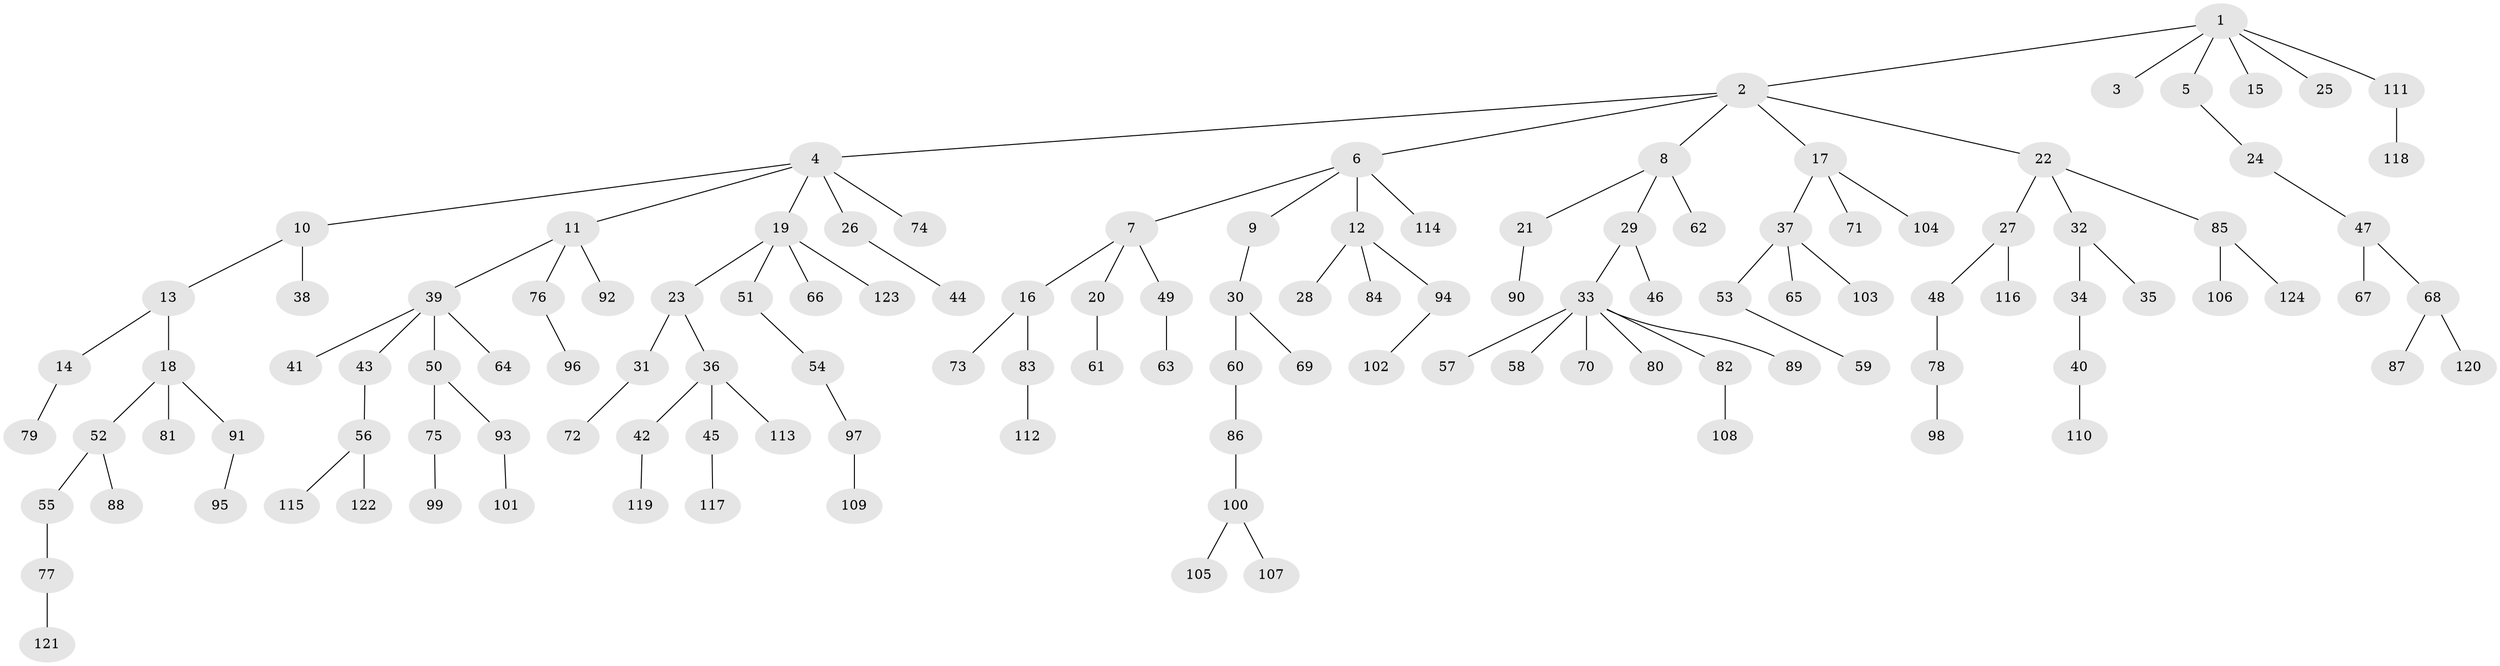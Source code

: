 // Generated by graph-tools (version 1.1) at 2025/11/02/27/25 16:11:27]
// undirected, 124 vertices, 123 edges
graph export_dot {
graph [start="1"]
  node [color=gray90,style=filled];
  1;
  2;
  3;
  4;
  5;
  6;
  7;
  8;
  9;
  10;
  11;
  12;
  13;
  14;
  15;
  16;
  17;
  18;
  19;
  20;
  21;
  22;
  23;
  24;
  25;
  26;
  27;
  28;
  29;
  30;
  31;
  32;
  33;
  34;
  35;
  36;
  37;
  38;
  39;
  40;
  41;
  42;
  43;
  44;
  45;
  46;
  47;
  48;
  49;
  50;
  51;
  52;
  53;
  54;
  55;
  56;
  57;
  58;
  59;
  60;
  61;
  62;
  63;
  64;
  65;
  66;
  67;
  68;
  69;
  70;
  71;
  72;
  73;
  74;
  75;
  76;
  77;
  78;
  79;
  80;
  81;
  82;
  83;
  84;
  85;
  86;
  87;
  88;
  89;
  90;
  91;
  92;
  93;
  94;
  95;
  96;
  97;
  98;
  99;
  100;
  101;
  102;
  103;
  104;
  105;
  106;
  107;
  108;
  109;
  110;
  111;
  112;
  113;
  114;
  115;
  116;
  117;
  118;
  119;
  120;
  121;
  122;
  123;
  124;
  1 -- 2;
  1 -- 3;
  1 -- 5;
  1 -- 15;
  1 -- 25;
  1 -- 111;
  2 -- 4;
  2 -- 6;
  2 -- 8;
  2 -- 17;
  2 -- 22;
  4 -- 10;
  4 -- 11;
  4 -- 19;
  4 -- 26;
  4 -- 74;
  5 -- 24;
  6 -- 7;
  6 -- 9;
  6 -- 12;
  6 -- 114;
  7 -- 16;
  7 -- 20;
  7 -- 49;
  8 -- 21;
  8 -- 29;
  8 -- 62;
  9 -- 30;
  10 -- 13;
  10 -- 38;
  11 -- 39;
  11 -- 76;
  11 -- 92;
  12 -- 28;
  12 -- 84;
  12 -- 94;
  13 -- 14;
  13 -- 18;
  14 -- 79;
  16 -- 73;
  16 -- 83;
  17 -- 37;
  17 -- 71;
  17 -- 104;
  18 -- 52;
  18 -- 81;
  18 -- 91;
  19 -- 23;
  19 -- 51;
  19 -- 66;
  19 -- 123;
  20 -- 61;
  21 -- 90;
  22 -- 27;
  22 -- 32;
  22 -- 85;
  23 -- 31;
  23 -- 36;
  24 -- 47;
  26 -- 44;
  27 -- 48;
  27 -- 116;
  29 -- 33;
  29 -- 46;
  30 -- 60;
  30 -- 69;
  31 -- 72;
  32 -- 34;
  32 -- 35;
  33 -- 57;
  33 -- 58;
  33 -- 70;
  33 -- 80;
  33 -- 82;
  33 -- 89;
  34 -- 40;
  36 -- 42;
  36 -- 45;
  36 -- 113;
  37 -- 53;
  37 -- 65;
  37 -- 103;
  39 -- 41;
  39 -- 43;
  39 -- 50;
  39 -- 64;
  40 -- 110;
  42 -- 119;
  43 -- 56;
  45 -- 117;
  47 -- 67;
  47 -- 68;
  48 -- 78;
  49 -- 63;
  50 -- 75;
  50 -- 93;
  51 -- 54;
  52 -- 55;
  52 -- 88;
  53 -- 59;
  54 -- 97;
  55 -- 77;
  56 -- 115;
  56 -- 122;
  60 -- 86;
  68 -- 87;
  68 -- 120;
  75 -- 99;
  76 -- 96;
  77 -- 121;
  78 -- 98;
  82 -- 108;
  83 -- 112;
  85 -- 106;
  85 -- 124;
  86 -- 100;
  91 -- 95;
  93 -- 101;
  94 -- 102;
  97 -- 109;
  100 -- 105;
  100 -- 107;
  111 -- 118;
}
